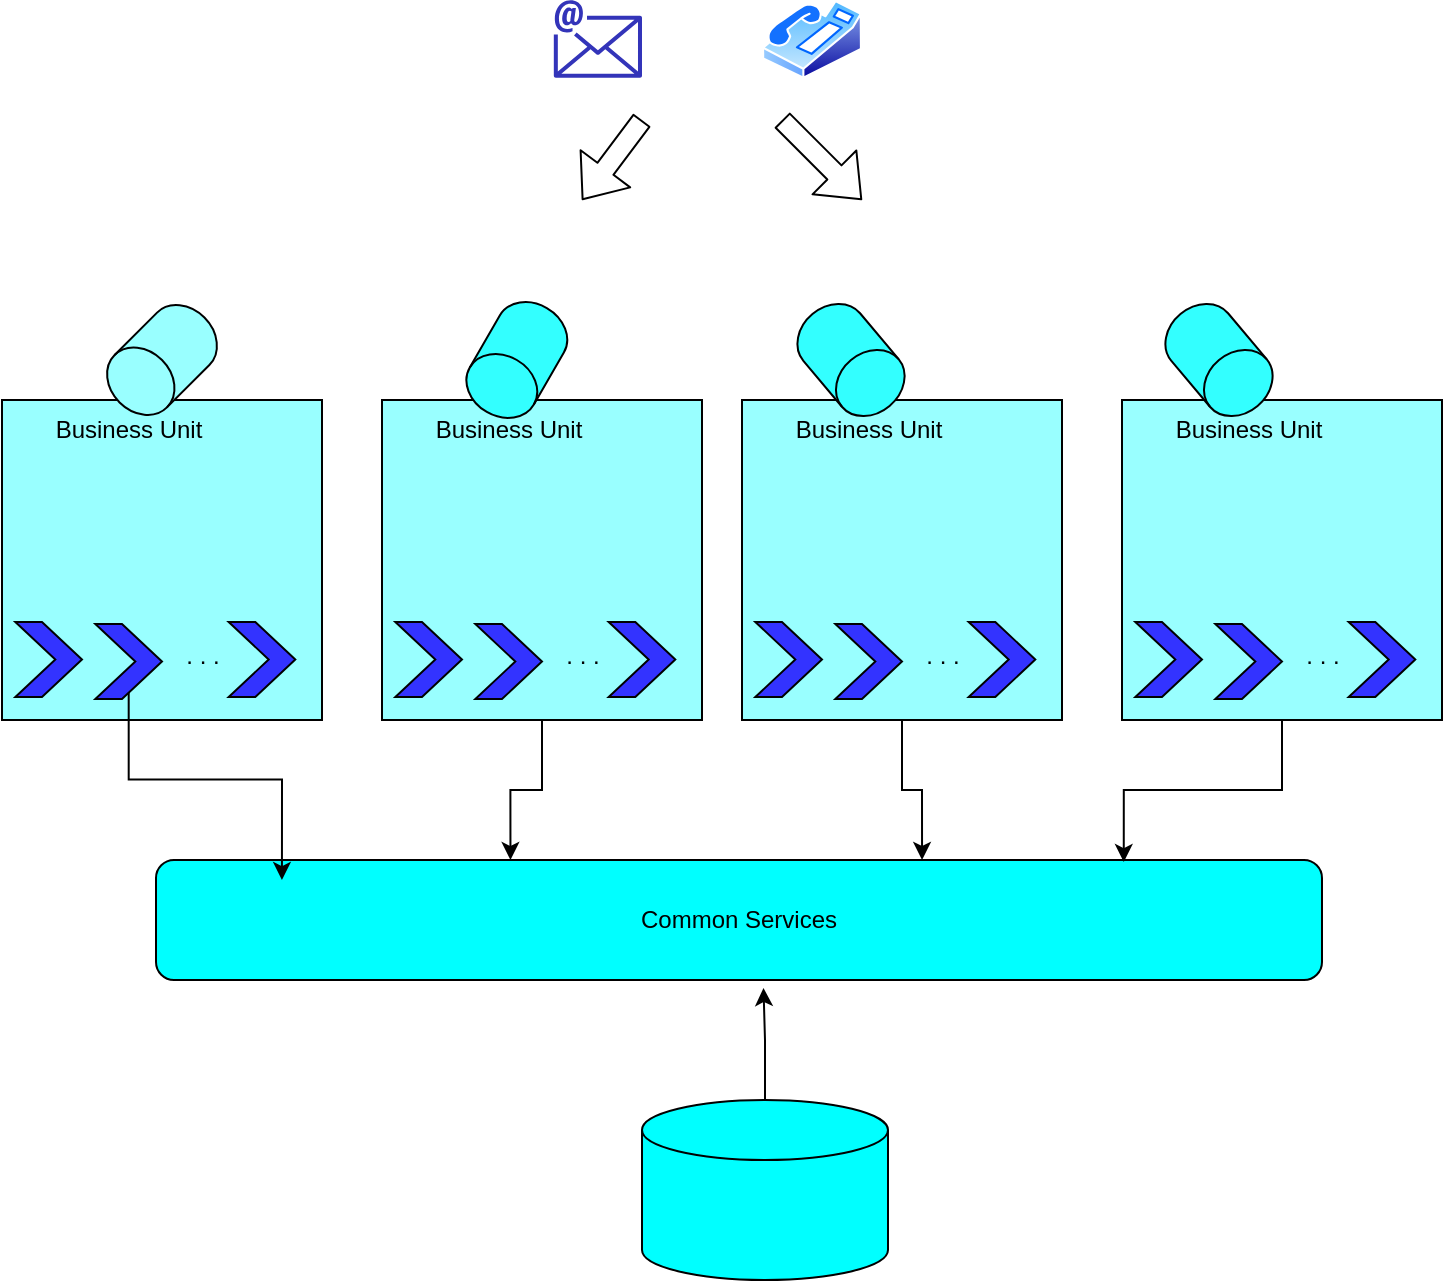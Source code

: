 <mxfile version="14.9.2" type="device"><diagram id="4MPoFTdNyFoeWIg-poJV" name="Page-1"><mxGraphModel dx="1117" dy="933" grid="1" gridSize="10" guides="1" tooltips="1" connect="1" arrows="1" fold="1" page="1" pageScale="1" pageWidth="1100" pageHeight="850" math="0" shadow="0"><root><mxCell id="0"/><mxCell id="1" parent="0"/><mxCell id="nF6u8aJNeLtkBNPNNLWe-8" value="" style="group;fillColor=#99FFFF;" vertex="1" connectable="0" parent="1"><mxGeometry x="120" y="230" width="160" height="160" as="geometry"/></mxCell><mxCell id="nF6u8aJNeLtkBNPNNLWe-1" value="" style="whiteSpace=wrap;html=1;aspect=fixed;align=left;container=0;fillColor=#99FFFF;" vertex="1" parent="nF6u8aJNeLtkBNPNNLWe-8"><mxGeometry width="160" height="160" as="geometry"/></mxCell><mxCell id="nF6u8aJNeLtkBNPNNLWe-2" value="" style="shape=step;perimeter=stepPerimeter;whiteSpace=wrap;html=1;fixedSize=1;container=0;fillColor=#3333FF;" vertex="1" parent="nF6u8aJNeLtkBNPNNLWe-8"><mxGeometry x="6.667" y="111" width="33.333" height="37.5" as="geometry"/></mxCell><mxCell id="nF6u8aJNeLtkBNPNNLWe-3" value="" style="shape=step;perimeter=stepPerimeter;whiteSpace=wrap;html=1;fixedSize=1;container=0;fillColor=#3333FF;" vertex="1" parent="nF6u8aJNeLtkBNPNNLWe-8"><mxGeometry x="46.667" y="112" width="33.333" height="37.5" as="geometry"/></mxCell><mxCell id="nF6u8aJNeLtkBNPNNLWe-4" value="" style="shape=step;perimeter=stepPerimeter;whiteSpace=wrap;html=1;fixedSize=1;container=0;fillColor=#3333FF;" vertex="1" parent="nF6u8aJNeLtkBNPNNLWe-8"><mxGeometry x="113.333" y="111" width="33.333" height="37.5" as="geometry"/></mxCell><mxCell id="nF6u8aJNeLtkBNPNNLWe-5" value=". . ." style="text;html=1;strokeColor=none;fillColor=none;align=center;verticalAlign=middle;whiteSpace=wrap;rounded=0;container=0;" vertex="1" parent="nF6u8aJNeLtkBNPNNLWe-8"><mxGeometry x="86.667" y="120.25" width="26.667" height="15.0" as="geometry"/></mxCell><mxCell id="nF6u8aJNeLtkBNPNNLWe-6" value="Business Unit" style="text;html=1;strokeColor=none;fillColor=none;align=center;verticalAlign=middle;whiteSpace=wrap;rounded=0;container=0;" vertex="1" parent="nF6u8aJNeLtkBNPNNLWe-8"><mxGeometry x="6.67" y="7.5" width="113.33" height="15" as="geometry"/></mxCell><mxCell id="nF6u8aJNeLtkBNPNNLWe-9" value="" style="group;fillColor=#33FFFF;" vertex="1" connectable="0" parent="1"><mxGeometry x="310" y="230" width="160" height="160" as="geometry"/></mxCell><mxCell id="nF6u8aJNeLtkBNPNNLWe-10" value="" style="whiteSpace=wrap;html=1;aspect=fixed;align=left;container=0;fillColor=#99FFFF;" vertex="1" parent="nF6u8aJNeLtkBNPNNLWe-9"><mxGeometry width="160" height="160" as="geometry"/></mxCell><mxCell id="nF6u8aJNeLtkBNPNNLWe-11" value="" style="shape=step;perimeter=stepPerimeter;whiteSpace=wrap;html=1;fixedSize=1;container=0;fillColor=#3333FF;" vertex="1" parent="nF6u8aJNeLtkBNPNNLWe-9"><mxGeometry x="6.667" y="111" width="33.333" height="37.5" as="geometry"/></mxCell><mxCell id="nF6u8aJNeLtkBNPNNLWe-12" value="" style="shape=step;perimeter=stepPerimeter;whiteSpace=wrap;html=1;fixedSize=1;container=0;fillColor=#3333FF;" vertex="1" parent="nF6u8aJNeLtkBNPNNLWe-9"><mxGeometry x="46.667" y="112" width="33.333" height="37.5" as="geometry"/></mxCell><mxCell id="nF6u8aJNeLtkBNPNNLWe-13" value="" style="shape=step;perimeter=stepPerimeter;whiteSpace=wrap;html=1;fixedSize=1;container=0;fillColor=#3333FF;" vertex="1" parent="nF6u8aJNeLtkBNPNNLWe-9"><mxGeometry x="113.333" y="111" width="33.333" height="37.5" as="geometry"/></mxCell><mxCell id="nF6u8aJNeLtkBNPNNLWe-14" value=". . ." style="text;html=1;strokeColor=none;fillColor=none;align=center;verticalAlign=middle;whiteSpace=wrap;rounded=0;container=0;" vertex="1" parent="nF6u8aJNeLtkBNPNNLWe-9"><mxGeometry x="86.667" y="120.25" width="26.667" height="15.0" as="geometry"/></mxCell><mxCell id="nF6u8aJNeLtkBNPNNLWe-15" value="Business Unit" style="text;html=1;strokeColor=none;fillColor=none;align=center;verticalAlign=middle;whiteSpace=wrap;rounded=0;container=0;" vertex="1" parent="nF6u8aJNeLtkBNPNNLWe-9"><mxGeometry x="6.67" y="7.5" width="113.33" height="15" as="geometry"/></mxCell><mxCell id="nF6u8aJNeLtkBNPNNLWe-16" value="" style="group;fillColor=#99FFFF;" vertex="1" connectable="0" parent="1"><mxGeometry x="490" y="230" width="160" height="160" as="geometry"/></mxCell><mxCell id="nF6u8aJNeLtkBNPNNLWe-17" value="" style="whiteSpace=wrap;html=1;aspect=fixed;align=left;container=0;fillColor=#99FFFF;" vertex="1" parent="nF6u8aJNeLtkBNPNNLWe-16"><mxGeometry width="160" height="160" as="geometry"/></mxCell><mxCell id="nF6u8aJNeLtkBNPNNLWe-18" value="" style="shape=step;perimeter=stepPerimeter;whiteSpace=wrap;html=1;fixedSize=1;container=0;fillColor=#3333FF;" vertex="1" parent="nF6u8aJNeLtkBNPNNLWe-16"><mxGeometry x="6.667" y="111" width="33.333" height="37.5" as="geometry"/></mxCell><mxCell id="nF6u8aJNeLtkBNPNNLWe-19" value="" style="shape=step;perimeter=stepPerimeter;whiteSpace=wrap;html=1;fixedSize=1;container=0;fillColor=#3333FF;" vertex="1" parent="nF6u8aJNeLtkBNPNNLWe-16"><mxGeometry x="46.667" y="112" width="33.333" height="37.5" as="geometry"/></mxCell><mxCell id="nF6u8aJNeLtkBNPNNLWe-20" value="" style="shape=step;perimeter=stepPerimeter;whiteSpace=wrap;html=1;fixedSize=1;container=0;fillColor=#3333FF;" vertex="1" parent="nF6u8aJNeLtkBNPNNLWe-16"><mxGeometry x="113.333" y="111" width="33.333" height="37.5" as="geometry"/></mxCell><mxCell id="nF6u8aJNeLtkBNPNNLWe-21" value=". . ." style="text;html=1;strokeColor=none;fillColor=none;align=center;verticalAlign=middle;whiteSpace=wrap;rounded=0;container=0;" vertex="1" parent="nF6u8aJNeLtkBNPNNLWe-16"><mxGeometry x="86.667" y="120.25" width="26.667" height="15.0" as="geometry"/></mxCell><mxCell id="nF6u8aJNeLtkBNPNNLWe-22" value="Business Unit" style="text;html=1;strokeColor=none;fillColor=none;align=center;verticalAlign=middle;whiteSpace=wrap;rounded=0;container=0;" vertex="1" parent="nF6u8aJNeLtkBNPNNLWe-16"><mxGeometry x="6.67" y="7.5" width="113.33" height="15" as="geometry"/></mxCell><mxCell id="nF6u8aJNeLtkBNPNNLWe-23" value="" style="group;fillColor=#99FFFF;" vertex="1" connectable="0" parent="1"><mxGeometry x="680" y="230" width="160" height="160" as="geometry"/></mxCell><mxCell id="nF6u8aJNeLtkBNPNNLWe-24" value="" style="whiteSpace=wrap;html=1;aspect=fixed;align=left;container=0;fillColor=#99FFFF;" vertex="1" parent="nF6u8aJNeLtkBNPNNLWe-23"><mxGeometry width="160" height="160" as="geometry"/></mxCell><mxCell id="nF6u8aJNeLtkBNPNNLWe-25" value="" style="shape=step;perimeter=stepPerimeter;whiteSpace=wrap;html=1;fixedSize=1;container=0;fillColor=#3333FF;" vertex="1" parent="nF6u8aJNeLtkBNPNNLWe-23"><mxGeometry x="6.667" y="111" width="33.333" height="37.5" as="geometry"/></mxCell><mxCell id="nF6u8aJNeLtkBNPNNLWe-26" value="" style="shape=step;perimeter=stepPerimeter;whiteSpace=wrap;html=1;fixedSize=1;container=0;fillColor=#3333FF;" vertex="1" parent="nF6u8aJNeLtkBNPNNLWe-23"><mxGeometry x="46.667" y="112" width="33.333" height="37.5" as="geometry"/></mxCell><mxCell id="nF6u8aJNeLtkBNPNNLWe-27" value="" style="shape=step;perimeter=stepPerimeter;whiteSpace=wrap;html=1;fixedSize=1;container=0;fillColor=#3333FF;" vertex="1" parent="nF6u8aJNeLtkBNPNNLWe-23"><mxGeometry x="113.333" y="111" width="33.333" height="37.5" as="geometry"/></mxCell><mxCell id="nF6u8aJNeLtkBNPNNLWe-28" value=". . ." style="text;html=1;strokeColor=none;fillColor=none;align=center;verticalAlign=middle;whiteSpace=wrap;rounded=0;container=0;" vertex="1" parent="nF6u8aJNeLtkBNPNNLWe-23"><mxGeometry x="86.667" y="120.25" width="26.667" height="15.0" as="geometry"/></mxCell><mxCell id="nF6u8aJNeLtkBNPNNLWe-29" value="Business Unit" style="text;html=1;strokeColor=none;fillColor=none;align=center;verticalAlign=middle;whiteSpace=wrap;rounded=0;container=0;" vertex="1" parent="nF6u8aJNeLtkBNPNNLWe-23"><mxGeometry x="6.67" y="7.5" width="113.33" height="15" as="geometry"/></mxCell><mxCell id="nF6u8aJNeLtkBNPNNLWe-32" style="edgeStyle=orthogonalEdgeStyle;rounded=0;orthogonalLoop=1;jettySize=auto;html=1;entryX=0.521;entryY=1.067;entryDx=0;entryDy=0;entryPerimeter=0;" edge="1" parent="1" source="nF6u8aJNeLtkBNPNNLWe-30" target="nF6u8aJNeLtkBNPNNLWe-31"><mxGeometry relative="1" as="geometry"/></mxCell><mxCell id="nF6u8aJNeLtkBNPNNLWe-30" value="" style="shape=cylinder3;whiteSpace=wrap;html=1;boundedLbl=1;backgroundOutline=1;size=15;fillColor=#00FFFF;" vertex="1" parent="1"><mxGeometry x="440" y="580" width="123" height="90" as="geometry"/></mxCell><mxCell id="nF6u8aJNeLtkBNPNNLWe-31" value="Common Services" style="rounded=1;whiteSpace=wrap;html=1;fillColor=#00FFFF;" vertex="1" parent="1"><mxGeometry x="197" y="460" width="583" height="60" as="geometry"/></mxCell><mxCell id="nF6u8aJNeLtkBNPNNLWe-33" style="edgeStyle=orthogonalEdgeStyle;rounded=0;orthogonalLoop=1;jettySize=auto;html=1;entryX=0.108;entryY=0.167;entryDx=0;entryDy=0;entryPerimeter=0;" edge="1" parent="1" source="nF6u8aJNeLtkBNPNNLWe-3" target="nF6u8aJNeLtkBNPNNLWe-31"><mxGeometry relative="1" as="geometry"/></mxCell><mxCell id="nF6u8aJNeLtkBNPNNLWe-34" style="edgeStyle=orthogonalEdgeStyle;rounded=0;orthogonalLoop=1;jettySize=auto;html=1;entryX=0.304;entryY=0;entryDx=0;entryDy=0;entryPerimeter=0;" edge="1" parent="1" source="nF6u8aJNeLtkBNPNNLWe-10" target="nF6u8aJNeLtkBNPNNLWe-31"><mxGeometry relative="1" as="geometry"/></mxCell><mxCell id="nF6u8aJNeLtkBNPNNLWe-35" style="edgeStyle=orthogonalEdgeStyle;rounded=0;orthogonalLoop=1;jettySize=auto;html=1;entryX=0.657;entryY=0;entryDx=0;entryDy=0;entryPerimeter=0;" edge="1" parent="1" source="nF6u8aJNeLtkBNPNNLWe-17" target="nF6u8aJNeLtkBNPNNLWe-31"><mxGeometry relative="1" as="geometry"/></mxCell><mxCell id="nF6u8aJNeLtkBNPNNLWe-36" style="edgeStyle=orthogonalEdgeStyle;rounded=0;orthogonalLoop=1;jettySize=auto;html=1;entryX=0.83;entryY=0.017;entryDx=0;entryDy=0;entryPerimeter=0;" edge="1" parent="1" source="nF6u8aJNeLtkBNPNNLWe-24" target="nF6u8aJNeLtkBNPNNLWe-31"><mxGeometry relative="1" as="geometry"/></mxCell><mxCell id="nF6u8aJNeLtkBNPNNLWe-37" value="" style="shape=cylinder3;whiteSpace=wrap;html=1;boundedLbl=1;backgroundOutline=1;size=15;rotation=-135;fillColor=#99FFFF;" vertex="1" parent="1"><mxGeometry x="181.5" y="180" width="37" height="60" as="geometry"/></mxCell><mxCell id="nF6u8aJNeLtkBNPNNLWe-38" value="" style="shape=cylinder3;whiteSpace=wrap;html=1;boundedLbl=1;backgroundOutline=1;size=15;rotation=-150;fillColor=#33FFFF;" vertex="1" parent="1"><mxGeometry x="358.91" y="180" width="37" height="60" as="geometry"/></mxCell><mxCell id="nF6u8aJNeLtkBNPNNLWe-39" value="" style="shape=cylinder3;whiteSpace=wrap;html=1;boundedLbl=1;backgroundOutline=1;size=15;rotation=140;fillColor=#33FFFF;" vertex="1" parent="1"><mxGeometry x="526" y="180" width="37" height="60" as="geometry"/></mxCell><mxCell id="nF6u8aJNeLtkBNPNNLWe-40" value="" style="shape=cylinder3;whiteSpace=wrap;html=1;boundedLbl=1;backgroundOutline=1;size=15;rotation=140;fillColor=#33FFFF;" vertex="1" parent="1"><mxGeometry x="710" y="180" width="37" height="60" as="geometry"/></mxCell><mxCell id="nF6u8aJNeLtkBNPNNLWe-41" value="" style="outlineConnect=0;fontColor=#232F3E;gradientColor=none;fillColor=#3334B9;strokeColor=none;dashed=0;verticalLabelPosition=bottom;verticalAlign=top;align=center;html=1;fontSize=12;fontStyle=0;aspect=fixed;pointerEvents=1;shape=mxgraph.aws4.email;" vertex="1" parent="1"><mxGeometry x="395.91" y="30" width="44.09" height="39" as="geometry"/></mxCell><mxCell id="nF6u8aJNeLtkBNPNNLWe-42" value="" style="aspect=fixed;perimeter=ellipsePerimeter;html=1;align=center;shadow=0;dashed=0;spacingTop=3;image;image=img/lib/active_directory/phone.svg;" vertex="1" parent="1"><mxGeometry x="500" y="30" width="50" height="39.5" as="geometry"/></mxCell><mxCell id="nF6u8aJNeLtkBNPNNLWe-43" value="" style="shape=flexArrow;endArrow=classic;html=1;" edge="1" parent="1"><mxGeometry width="50" height="50" relative="1" as="geometry"><mxPoint x="510" y="90" as="sourcePoint"/><mxPoint x="550" y="130" as="targetPoint"/></mxGeometry></mxCell><mxCell id="nF6u8aJNeLtkBNPNNLWe-44" value="" style="shape=flexArrow;endArrow=classic;html=1;" edge="1" parent="1"><mxGeometry width="50" height="50" relative="1" as="geometry"><mxPoint x="440" y="90" as="sourcePoint"/><mxPoint x="410" y="130" as="targetPoint"/></mxGeometry></mxCell></root></mxGraphModel></diagram></mxfile>